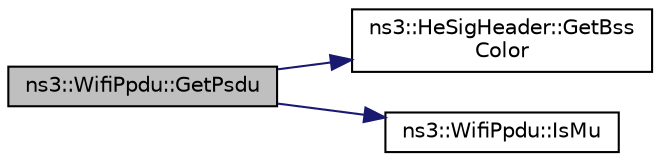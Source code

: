 digraph "ns3::WifiPpdu::GetPsdu"
{
 // LATEX_PDF_SIZE
  edge [fontname="Helvetica",fontsize="10",labelfontname="Helvetica",labelfontsize="10"];
  node [fontname="Helvetica",fontsize="10",shape=record];
  rankdir="LR";
  Node1 [label="ns3::WifiPpdu::GetPsdu",height=0.2,width=0.4,color="black", fillcolor="grey75", style="filled", fontcolor="black",tooltip="Get the payload of the PPDU."];
  Node1 -> Node2 [color="midnightblue",fontsize="10",style="solid",fontname="Helvetica"];
  Node2 [label="ns3::HeSigHeader::GetBss\lColor",height=0.2,width=0.4,color="black", fillcolor="white", style="filled",URL="$classns3_1_1_he_sig_header.html#a42258a87e882f0ba17dcf8abba0fc856",tooltip="Return the BSS Color field in the HE-SIG-A1."];
  Node1 -> Node3 [color="midnightblue",fontsize="10",style="solid",fontname="Helvetica"];
  Node3 [label="ns3::WifiPpdu::IsMu",height=0.2,width=0.4,color="black", fillcolor="white", style="filled",URL="$classns3_1_1_wifi_ppdu.html#ac30adbdce67f7fc96de20bf6087ff66e",tooltip="Return true if the PPDU is a MU PPDU."];
}
